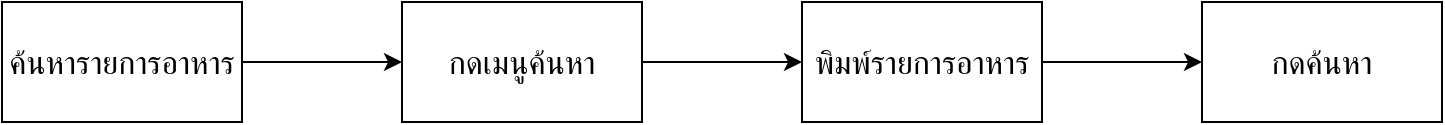<mxfile version="20.1.1" type="device"><diagram id="_j1PPHEzw6lvYIFSb_NQ" name="Page-1"><mxGraphModel dx="1259" dy="672" grid="1" gridSize="10" guides="1" tooltips="1" connect="1" arrows="1" fold="1" page="1" pageScale="1" pageWidth="850" pageHeight="1100" math="0" shadow="0"><root><mxCell id="0"/><mxCell id="1" parent="0"/><mxCell id="BXd35bGYCJYiaOIyHV4B-3" value="" style="edgeStyle=orthogonalEdgeStyle;rounded=0;orthogonalLoop=1;jettySize=auto;html=1;fontSize=16;" parent="1" source="BXd35bGYCJYiaOIyHV4B-1" target="BXd35bGYCJYiaOIyHV4B-2" edge="1"><mxGeometry relative="1" as="geometry"/></mxCell><mxCell id="BXd35bGYCJYiaOIyHV4B-1" value="&lt;font style=&quot;font-size: 16px;&quot;&gt;ค้นหารายการอาหาร&lt;/font&gt;" style="rounded=0;whiteSpace=wrap;html=1;" parent="1" vertex="1"><mxGeometry x="50" y="180" width="120" height="60" as="geometry"/></mxCell><mxCell id="BXd35bGYCJYiaOIyHV4B-5" value="" style="edgeStyle=orthogonalEdgeStyle;rounded=0;orthogonalLoop=1;jettySize=auto;html=1;fontSize=16;" parent="1" source="BXd35bGYCJYiaOIyHV4B-2" target="BXd35bGYCJYiaOIyHV4B-4" edge="1"><mxGeometry relative="1" as="geometry"/></mxCell><mxCell id="BXd35bGYCJYiaOIyHV4B-2" value="&lt;span style=&quot;font-size: 16px;&quot;&gt;กดเมนูค้นหา&lt;/span&gt;" style="rounded=0;whiteSpace=wrap;html=1;" parent="1" vertex="1"><mxGeometry x="250" y="180" width="120" height="60" as="geometry"/></mxCell><mxCell id="BXd35bGYCJYiaOIyHV4B-7" value="" style="edgeStyle=orthogonalEdgeStyle;rounded=0;orthogonalLoop=1;jettySize=auto;html=1;fontSize=16;" parent="1" source="BXd35bGYCJYiaOIyHV4B-4" target="BXd35bGYCJYiaOIyHV4B-6" edge="1"><mxGeometry relative="1" as="geometry"/></mxCell><mxCell id="BXd35bGYCJYiaOIyHV4B-4" value="&lt;span style=&quot;font-size: 16px;&quot;&gt;พิมพ์รายการอาหาร&lt;/span&gt;" style="rounded=0;whiteSpace=wrap;html=1;" parent="1" vertex="1"><mxGeometry x="450" y="180" width="120" height="60" as="geometry"/></mxCell><mxCell id="BXd35bGYCJYiaOIyHV4B-6" value="&lt;span style=&quot;font-size: 16px;&quot;&gt;กดค้นหา&lt;/span&gt;" style="rounded=0;whiteSpace=wrap;html=1;" parent="1" vertex="1"><mxGeometry x="650" y="180" width="120" height="60" as="geometry"/></mxCell></root></mxGraphModel></diagram></mxfile>